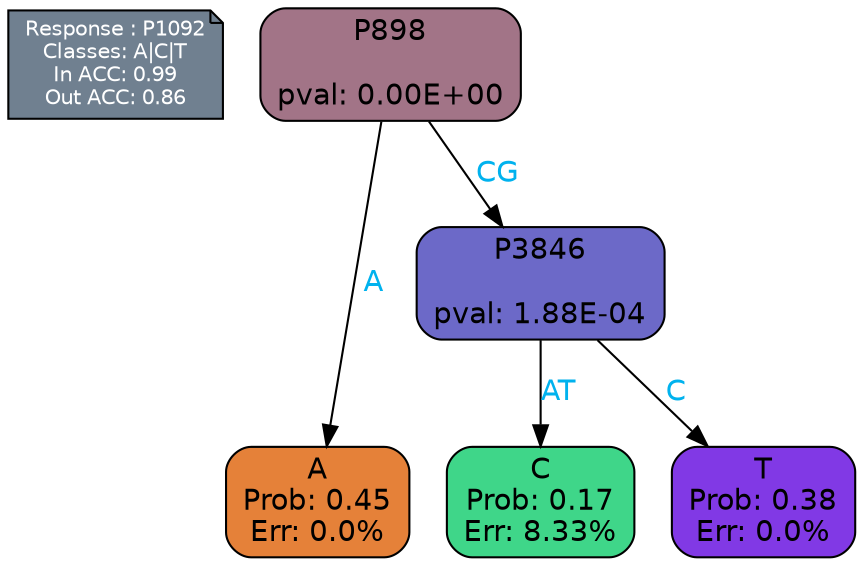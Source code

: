 digraph Tree {
node [shape=box, style="filled, rounded", color="black", fontname=helvetica] ;
graph [ranksep=equally, splines=polylines, bgcolor=transparent, dpi=600] ;
edge [fontname=helvetica] ;
LEGEND [label="Response : P1092
Classes: A|C|T
In ACC: 0.99
Out ACC: 0.86
",shape=note,align=left,style=filled,fillcolor="slategray",fontcolor="white",fontsize=10];1 [label="P898

pval: 0.00E+00", fillcolor="#a27487"] ;
2 [label="A
Prob: 0.45
Err: 0.0%", fillcolor="#e58139"] ;
3 [label="P3846

pval: 1.88E-04", fillcolor="#6c69c8"] ;
4 [label="C
Prob: 0.17
Err: 8.33%", fillcolor="#3fd689"] ;
5 [label="T
Prob: 0.38
Err: 0.0%", fillcolor="#8139e5"] ;
1 -> 2 [label="A",fontcolor=deepskyblue2] ;
1 -> 3 [label="CG",fontcolor=deepskyblue2] ;
3 -> 4 [label="AT",fontcolor=deepskyblue2] ;
3 -> 5 [label="C",fontcolor=deepskyblue2] ;
{rank = same; 2;4;5;}{rank = same; LEGEND;1;}}